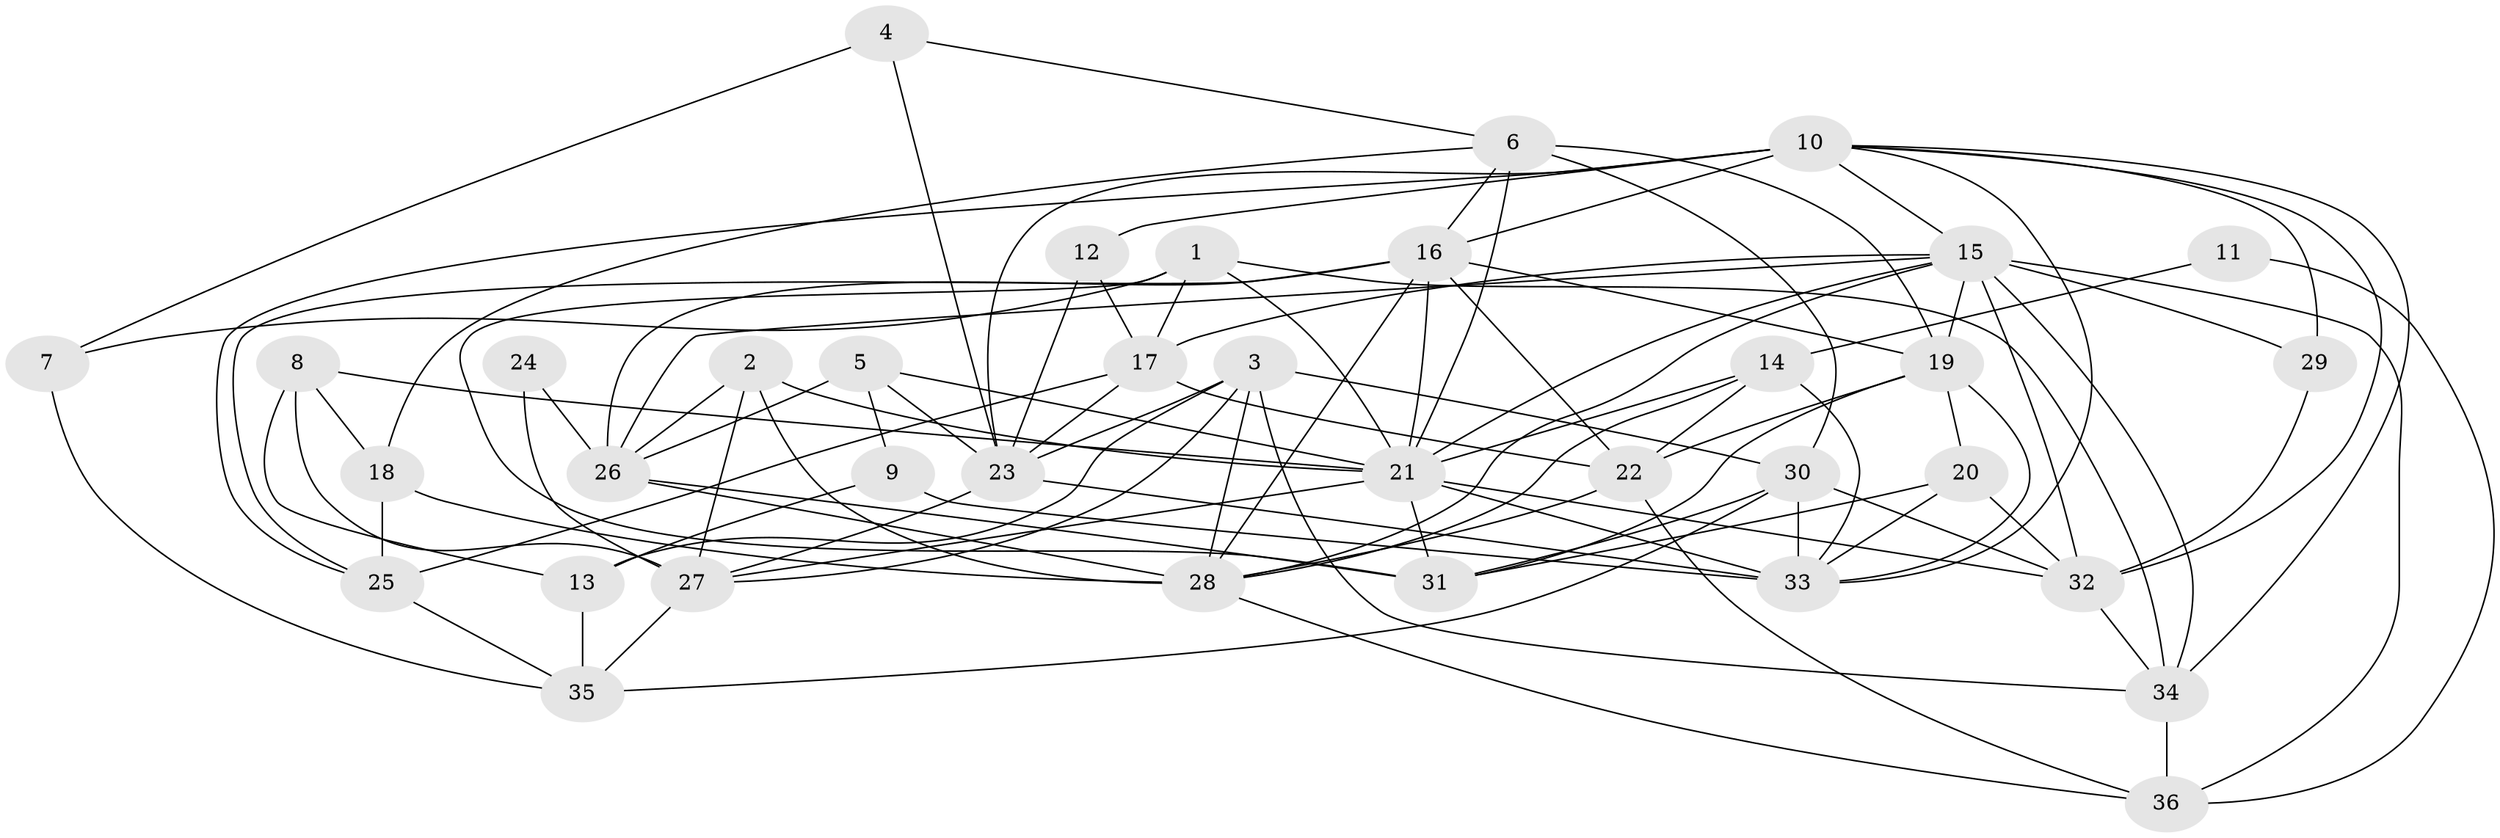 // original degree distribution, {5: 0.2247191011235955, 2: 0.14606741573033707, 4: 0.20224719101123595, 3: 0.29213483146067415, 6: 0.07865168539325842, 8: 0.033707865168539325, 7: 0.02247191011235955}
// Generated by graph-tools (version 1.1) at 2025/37/03/04/25 23:37:00]
// undirected, 36 vertices, 101 edges
graph export_dot {
  node [color=gray90,style=filled];
  1;
  2;
  3;
  4;
  5;
  6;
  7;
  8;
  9;
  10;
  11;
  12;
  13;
  14;
  15;
  16;
  17;
  18;
  19;
  20;
  21;
  22;
  23;
  24;
  25;
  26;
  27;
  28;
  29;
  30;
  31;
  32;
  33;
  34;
  35;
  36;
  1 -- 7 [weight=1.0];
  1 -- 17 [weight=1.0];
  1 -- 21 [weight=1.0];
  1 -- 31 [weight=1.0];
  1 -- 34 [weight=1.0];
  2 -- 21 [weight=1.0];
  2 -- 26 [weight=1.0];
  2 -- 27 [weight=1.0];
  2 -- 28 [weight=1.0];
  3 -- 13 [weight=1.0];
  3 -- 23 [weight=1.0];
  3 -- 27 [weight=1.0];
  3 -- 28 [weight=2.0];
  3 -- 30 [weight=2.0];
  3 -- 34 [weight=1.0];
  4 -- 6 [weight=1.0];
  4 -- 7 [weight=1.0];
  4 -- 23 [weight=1.0];
  5 -- 9 [weight=1.0];
  5 -- 21 [weight=1.0];
  5 -- 23 [weight=1.0];
  5 -- 26 [weight=2.0];
  6 -- 16 [weight=1.0];
  6 -- 18 [weight=1.0];
  6 -- 19 [weight=1.0];
  6 -- 21 [weight=2.0];
  6 -- 30 [weight=1.0];
  7 -- 35 [weight=1.0];
  8 -- 13 [weight=1.0];
  8 -- 18 [weight=1.0];
  8 -- 21 [weight=1.0];
  8 -- 27 [weight=1.0];
  9 -- 13 [weight=1.0];
  9 -- 33 [weight=2.0];
  10 -- 12 [weight=1.0];
  10 -- 15 [weight=1.0];
  10 -- 16 [weight=1.0];
  10 -- 23 [weight=3.0];
  10 -- 25 [weight=1.0];
  10 -- 29 [weight=1.0];
  10 -- 32 [weight=2.0];
  10 -- 33 [weight=1.0];
  10 -- 34 [weight=1.0];
  11 -- 14 [weight=2.0];
  11 -- 36 [weight=1.0];
  12 -- 17 [weight=1.0];
  12 -- 23 [weight=3.0];
  13 -- 35 [weight=1.0];
  14 -- 21 [weight=1.0];
  14 -- 22 [weight=1.0];
  14 -- 28 [weight=1.0];
  14 -- 33 [weight=1.0];
  15 -- 17 [weight=1.0];
  15 -- 19 [weight=2.0];
  15 -- 21 [weight=2.0];
  15 -- 26 [weight=1.0];
  15 -- 28 [weight=1.0];
  15 -- 29 [weight=1.0];
  15 -- 32 [weight=1.0];
  15 -- 34 [weight=2.0];
  15 -- 36 [weight=1.0];
  16 -- 19 [weight=2.0];
  16 -- 21 [weight=1.0];
  16 -- 22 [weight=1.0];
  16 -- 25 [weight=1.0];
  16 -- 26 [weight=1.0];
  16 -- 28 [weight=1.0];
  17 -- 22 [weight=1.0];
  17 -- 23 [weight=1.0];
  17 -- 25 [weight=1.0];
  18 -- 25 [weight=1.0];
  18 -- 28 [weight=1.0];
  19 -- 20 [weight=2.0];
  19 -- 22 [weight=1.0];
  19 -- 31 [weight=1.0];
  19 -- 33 [weight=1.0];
  20 -- 31 [weight=1.0];
  20 -- 32 [weight=1.0];
  20 -- 33 [weight=1.0];
  21 -- 27 [weight=1.0];
  21 -- 31 [weight=1.0];
  21 -- 32 [weight=1.0];
  21 -- 33 [weight=1.0];
  22 -- 28 [weight=1.0];
  22 -- 36 [weight=1.0];
  23 -- 27 [weight=1.0];
  23 -- 33 [weight=1.0];
  24 -- 26 [weight=1.0];
  24 -- 27 [weight=2.0];
  25 -- 35 [weight=1.0];
  26 -- 28 [weight=2.0];
  26 -- 31 [weight=1.0];
  27 -- 35 [weight=1.0];
  28 -- 36 [weight=1.0];
  29 -- 32 [weight=1.0];
  30 -- 31 [weight=1.0];
  30 -- 32 [weight=2.0];
  30 -- 33 [weight=1.0];
  30 -- 35 [weight=1.0];
  32 -- 34 [weight=2.0];
  34 -- 36 [weight=1.0];
}
